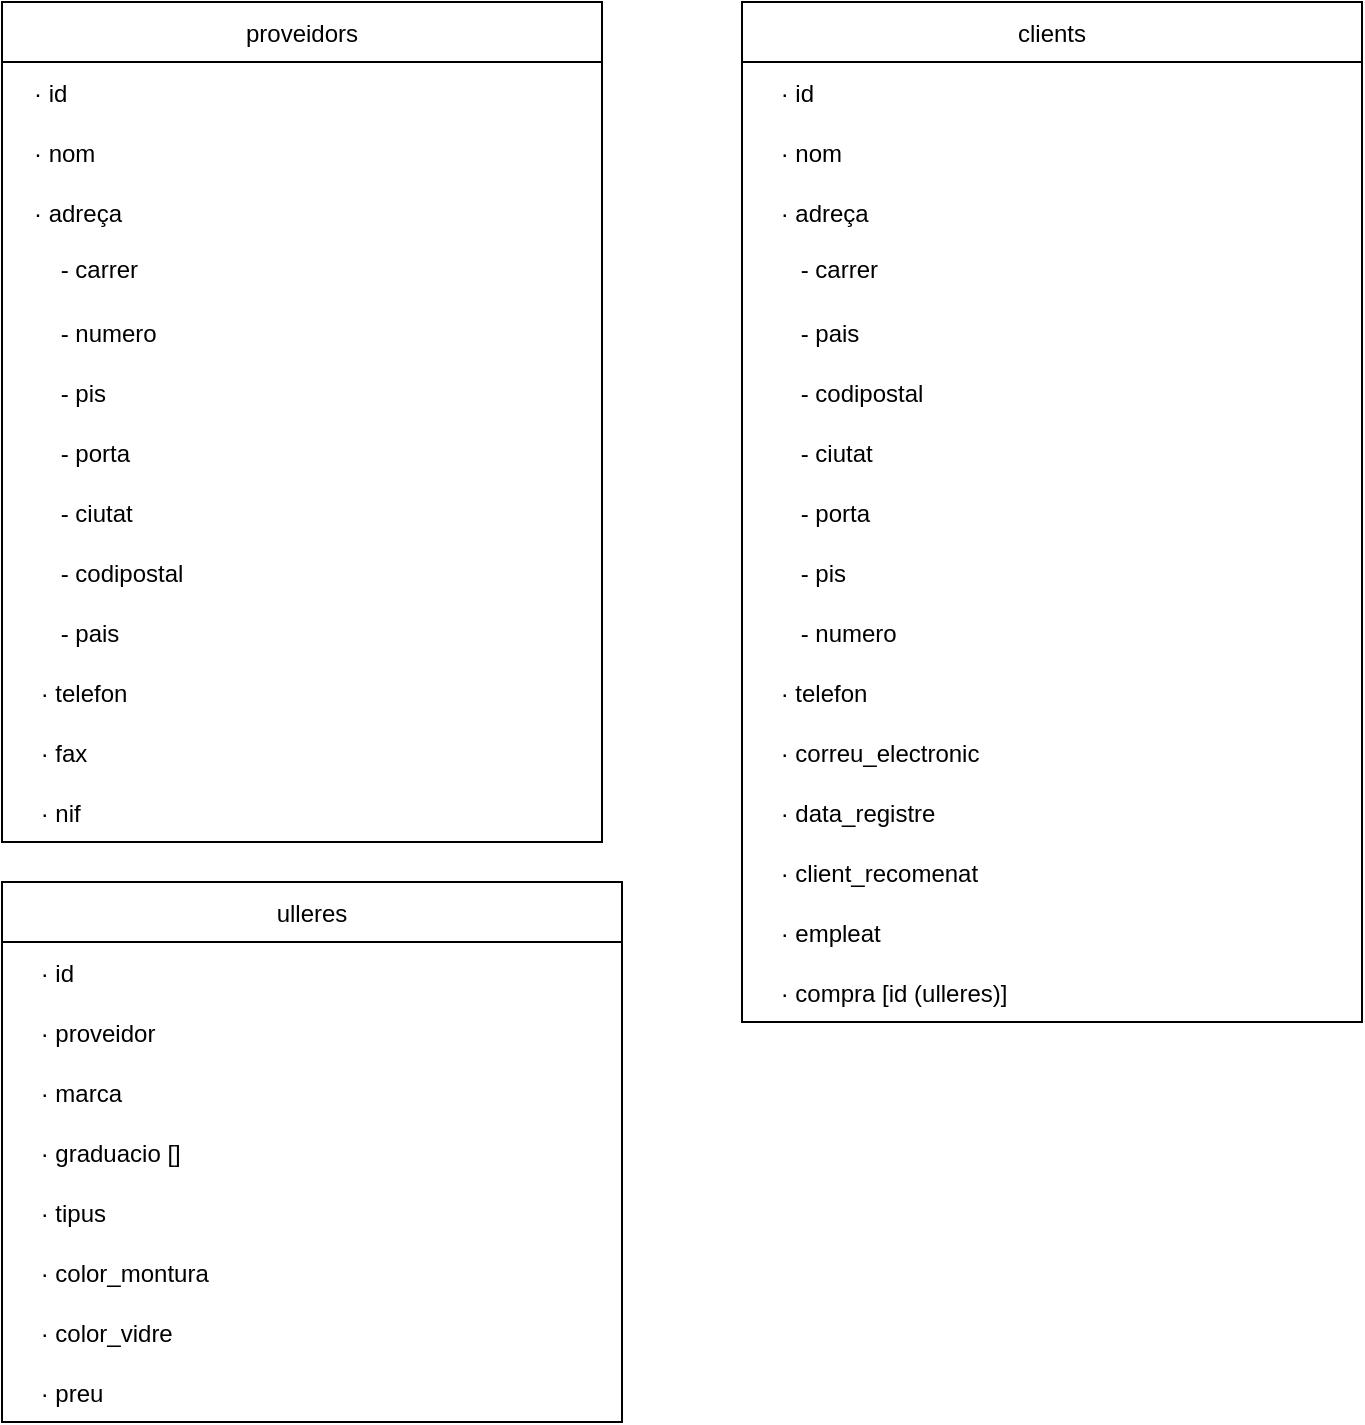 <mxfile version="16.1.2" type="device"><diagram id="uZuOLZRGGxyqzL_tFXV7" name="Page-1"><mxGraphModel dx="946" dy="672" grid="1" gridSize="10" guides="1" tooltips="1" connect="1" arrows="1" fold="1" page="1" pageScale="1" pageWidth="827" pageHeight="1169" math="0" shadow="0"><root><mxCell id="0"/><mxCell id="1" parent="0"/><mxCell id="sTkgsXUXhV6cH6S5fa6j-8" value="proveidors" style="swimlane;fontStyle=0;childLayout=stackLayout;horizontal=1;startSize=30;horizontalStack=0;resizeParent=1;resizeParentMax=0;resizeLast=0;collapsible=1;marginBottom=0;" parent="1" vertex="1"><mxGeometry x="80" y="80" width="300" height="420" as="geometry"><mxRectangle x="80" y="80" width="70" height="30" as="alternateBounds"/></mxGeometry></mxCell><mxCell id="ngydRWTtVWet1sjrc-vS-46" value="   · id" style="text;strokeColor=none;fillColor=none;align=left;verticalAlign=middle;spacingLeft=4;spacingRight=4;overflow=hidden;points=[[0,0.5],[1,0.5]];portConstraint=eastwest;rotatable=0;" vertex="1" parent="sTkgsXUXhV6cH6S5fa6j-8"><mxGeometry y="30" width="300" height="30" as="geometry"/></mxCell><mxCell id="sTkgsXUXhV6cH6S5fa6j-10" value="   · nom" style="text;strokeColor=none;fillColor=none;align=left;verticalAlign=middle;spacingLeft=4;spacingRight=4;overflow=hidden;points=[[0,0.5],[1,0.5]];portConstraint=eastwest;rotatable=0;" parent="sTkgsXUXhV6cH6S5fa6j-8" vertex="1"><mxGeometry y="60" width="300" height="30" as="geometry"/></mxCell><mxCell id="sTkgsXUXhV6cH6S5fa6j-11" value="   · adreça" style="text;strokeColor=none;fillColor=none;align=left;verticalAlign=middle;spacingLeft=4;spacingRight=4;overflow=hidden;points=[[0,0.5],[1,0.5]];portConstraint=eastwest;rotatable=0;" parent="sTkgsXUXhV6cH6S5fa6j-8" vertex="1"><mxGeometry y="90" width="300" height="30" as="geometry"/></mxCell><mxCell id="sTkgsXUXhV6cH6S5fa6j-19" value="       - carrer&#10;" style="text;strokeColor=none;fillColor=none;align=left;verticalAlign=top;spacingLeft=4;spacingRight=4;overflow=hidden;points=[[0,0.5],[1,0.5]];portConstraint=eastwest;rotatable=0;" parent="sTkgsXUXhV6cH6S5fa6j-8" vertex="1"><mxGeometry y="120" width="300" height="30" as="geometry"/></mxCell><mxCell id="sTkgsXUXhV6cH6S5fa6j-20" value="       - numero" style="text;strokeColor=none;fillColor=none;align=left;verticalAlign=middle;spacingLeft=4;spacingRight=4;overflow=hidden;points=[[0,0.5],[1,0.5]];portConstraint=eastwest;rotatable=0;" parent="sTkgsXUXhV6cH6S5fa6j-8" vertex="1"><mxGeometry y="150" width="300" height="30" as="geometry"/></mxCell><mxCell id="sTkgsXUXhV6cH6S5fa6j-21" value="       - pis" style="text;strokeColor=none;fillColor=none;align=left;verticalAlign=middle;spacingLeft=4;spacingRight=4;overflow=hidden;points=[[0,0.5],[1,0.5]];portConstraint=eastwest;rotatable=0;" parent="sTkgsXUXhV6cH6S5fa6j-8" vertex="1"><mxGeometry y="180" width="300" height="30" as="geometry"/></mxCell><mxCell id="sTkgsXUXhV6cH6S5fa6j-22" value="       - porta" style="text;strokeColor=none;fillColor=none;align=left;verticalAlign=middle;spacingLeft=4;spacingRight=4;overflow=hidden;points=[[0,0.5],[1,0.5]];portConstraint=eastwest;rotatable=0;" parent="sTkgsXUXhV6cH6S5fa6j-8" vertex="1"><mxGeometry y="210" width="300" height="30" as="geometry"/></mxCell><mxCell id="sTkgsXUXhV6cH6S5fa6j-23" value="       - ciutat" style="text;strokeColor=none;fillColor=none;align=left;verticalAlign=middle;spacingLeft=4;spacingRight=4;overflow=hidden;points=[[0,0.5],[1,0.5]];portConstraint=eastwest;rotatable=0;" parent="sTkgsXUXhV6cH6S5fa6j-8" vertex="1"><mxGeometry y="240" width="300" height="30" as="geometry"/></mxCell><mxCell id="sTkgsXUXhV6cH6S5fa6j-24" value="       - codipostal" style="text;strokeColor=none;fillColor=none;align=left;verticalAlign=middle;spacingLeft=4;spacingRight=4;overflow=hidden;points=[[0,0.5],[1,0.5]];portConstraint=eastwest;rotatable=0;" parent="sTkgsXUXhV6cH6S5fa6j-8" vertex="1"><mxGeometry y="270" width="300" height="30" as="geometry"/></mxCell><mxCell id="sTkgsXUXhV6cH6S5fa6j-25" value="       - pais" style="text;strokeColor=none;fillColor=none;align=left;verticalAlign=middle;spacingLeft=4;spacingRight=4;overflow=hidden;points=[[0,0.5],[1,0.5]];portConstraint=eastwest;rotatable=0;" parent="sTkgsXUXhV6cH6S5fa6j-8" vertex="1"><mxGeometry y="300" width="300" height="30" as="geometry"/></mxCell><mxCell id="sTkgsXUXhV6cH6S5fa6j-26" value="    · telefon" style="text;strokeColor=none;fillColor=none;align=left;verticalAlign=middle;spacingLeft=4;spacingRight=4;overflow=hidden;points=[[0,0.5],[1,0.5]];portConstraint=eastwest;rotatable=0;" parent="sTkgsXUXhV6cH6S5fa6j-8" vertex="1"><mxGeometry y="330" width="300" height="30" as="geometry"/></mxCell><mxCell id="sTkgsXUXhV6cH6S5fa6j-27" value="    · fax" style="text;strokeColor=none;fillColor=none;align=left;verticalAlign=middle;spacingLeft=4;spacingRight=4;overflow=hidden;points=[[0,0.5],[1,0.5]];portConstraint=eastwest;rotatable=0;" parent="sTkgsXUXhV6cH6S5fa6j-8" vertex="1"><mxGeometry y="360" width="300" height="30" as="geometry"/></mxCell><mxCell id="sTkgsXUXhV6cH6S5fa6j-28" value="    · nif" style="text;strokeColor=none;fillColor=none;align=left;verticalAlign=middle;spacingLeft=4;spacingRight=4;overflow=hidden;points=[[0,0.5],[1,0.5]];portConstraint=eastwest;rotatable=0;" parent="sTkgsXUXhV6cH6S5fa6j-8" vertex="1"><mxGeometry y="390" width="300" height="30" as="geometry"/></mxCell><mxCell id="sTkgsXUXhV6cH6S5fa6j-37" value="clients" style="swimlane;fontStyle=0;childLayout=stackLayout;horizontal=1;startSize=30;horizontalStack=0;resizeParent=1;resizeParentMax=0;resizeLast=0;collapsible=1;marginBottom=0;" parent="1" vertex="1"><mxGeometry x="450" y="80" width="310" height="510" as="geometry"/></mxCell><mxCell id="ngydRWTtVWet1sjrc-vS-48" value="    · id" style="text;strokeColor=none;fillColor=none;align=left;verticalAlign=middle;spacingLeft=4;spacingRight=4;overflow=hidden;points=[[0,0.5],[1,0.5]];portConstraint=eastwest;rotatable=0;" vertex="1" parent="sTkgsXUXhV6cH6S5fa6j-37"><mxGeometry y="30" width="310" height="30" as="geometry"/></mxCell><mxCell id="sTkgsXUXhV6cH6S5fa6j-39" value="    · nom" style="text;strokeColor=none;fillColor=none;align=left;verticalAlign=middle;spacingLeft=4;spacingRight=4;overflow=hidden;points=[[0,0.5],[1,0.5]];portConstraint=eastwest;rotatable=0;" parent="sTkgsXUXhV6cH6S5fa6j-37" vertex="1"><mxGeometry y="60" width="310" height="30" as="geometry"/></mxCell><mxCell id="sTkgsXUXhV6cH6S5fa6j-40" value="    · adreça" style="text;strokeColor=none;fillColor=none;align=left;verticalAlign=middle;spacingLeft=4;spacingRight=4;overflow=hidden;points=[[0,0.5],[1,0.5]];portConstraint=eastwest;rotatable=0;" parent="sTkgsXUXhV6cH6S5fa6j-37" vertex="1"><mxGeometry y="90" width="310" height="30" as="geometry"/></mxCell><mxCell id="ngydRWTtVWet1sjrc-vS-31" value="       - carrer&#10;" style="text;strokeColor=none;fillColor=none;align=left;verticalAlign=top;spacingLeft=4;spacingRight=4;overflow=hidden;points=[[0,0.5],[1,0.5]];portConstraint=eastwest;rotatable=0;" vertex="1" parent="sTkgsXUXhV6cH6S5fa6j-37"><mxGeometry y="120" width="310" height="30" as="geometry"/></mxCell><mxCell id="ngydRWTtVWet1sjrc-vS-37" value="       - pais" style="text;strokeColor=none;fillColor=none;align=left;verticalAlign=middle;spacingLeft=4;spacingRight=4;overflow=hidden;points=[[0,0.5],[1,0.5]];portConstraint=eastwest;rotatable=0;" vertex="1" parent="sTkgsXUXhV6cH6S5fa6j-37"><mxGeometry y="150" width="310" height="30" as="geometry"/></mxCell><mxCell id="ngydRWTtVWet1sjrc-vS-36" value="       - codipostal" style="text;strokeColor=none;fillColor=none;align=left;verticalAlign=middle;spacingLeft=4;spacingRight=4;overflow=hidden;points=[[0,0.5],[1,0.5]];portConstraint=eastwest;rotatable=0;" vertex="1" parent="sTkgsXUXhV6cH6S5fa6j-37"><mxGeometry y="180" width="310" height="30" as="geometry"/></mxCell><mxCell id="ngydRWTtVWet1sjrc-vS-35" value="       - ciutat" style="text;strokeColor=none;fillColor=none;align=left;verticalAlign=middle;spacingLeft=4;spacingRight=4;overflow=hidden;points=[[0,0.5],[1,0.5]];portConstraint=eastwest;rotatable=0;" vertex="1" parent="sTkgsXUXhV6cH6S5fa6j-37"><mxGeometry y="210" width="310" height="30" as="geometry"/></mxCell><mxCell id="ngydRWTtVWet1sjrc-vS-34" value="       - porta" style="text;strokeColor=none;fillColor=none;align=left;verticalAlign=middle;spacingLeft=4;spacingRight=4;overflow=hidden;points=[[0,0.5],[1,0.5]];portConstraint=eastwest;rotatable=0;" vertex="1" parent="sTkgsXUXhV6cH6S5fa6j-37"><mxGeometry y="240" width="310" height="30" as="geometry"/></mxCell><mxCell id="ngydRWTtVWet1sjrc-vS-33" value="       - pis" style="text;strokeColor=none;fillColor=none;align=left;verticalAlign=middle;spacingLeft=4;spacingRight=4;overflow=hidden;points=[[0,0.5],[1,0.5]];portConstraint=eastwest;rotatable=0;" vertex="1" parent="sTkgsXUXhV6cH6S5fa6j-37"><mxGeometry y="270" width="310" height="30" as="geometry"/></mxCell><mxCell id="ngydRWTtVWet1sjrc-vS-32" value="       - numero" style="text;strokeColor=none;fillColor=none;align=left;verticalAlign=middle;spacingLeft=4;spacingRight=4;overflow=hidden;points=[[0,0.5],[1,0.5]];portConstraint=eastwest;rotatable=0;" vertex="1" parent="sTkgsXUXhV6cH6S5fa6j-37"><mxGeometry y="300" width="310" height="30" as="geometry"/></mxCell><mxCell id="ngydRWTtVWet1sjrc-vS-42" value="    · telefon" style="text;strokeColor=none;fillColor=none;align=left;verticalAlign=middle;spacingLeft=4;spacingRight=4;overflow=hidden;points=[[0,0.5],[1,0.5]];portConstraint=eastwest;rotatable=0;" vertex="1" parent="sTkgsXUXhV6cH6S5fa6j-37"><mxGeometry y="330" width="310" height="30" as="geometry"/></mxCell><mxCell id="ngydRWTtVWet1sjrc-vS-43" value="    · correu_electronic" style="text;strokeColor=none;fillColor=none;align=left;verticalAlign=middle;spacingLeft=4;spacingRight=4;overflow=hidden;points=[[0,0.5],[1,0.5]];portConstraint=eastwest;rotatable=0;" vertex="1" parent="sTkgsXUXhV6cH6S5fa6j-37"><mxGeometry y="360" width="310" height="30" as="geometry"/></mxCell><mxCell id="ngydRWTtVWet1sjrc-vS-45" value="    · data_registre" style="text;strokeColor=none;fillColor=none;align=left;verticalAlign=middle;spacingLeft=4;spacingRight=4;overflow=hidden;points=[[0,0.5],[1,0.5]];portConstraint=eastwest;rotatable=0;" vertex="1" parent="sTkgsXUXhV6cH6S5fa6j-37"><mxGeometry y="390" width="310" height="30" as="geometry"/></mxCell><mxCell id="ngydRWTtVWet1sjrc-vS-44" value="    · client_recomenat" style="text;strokeColor=none;fillColor=none;align=left;verticalAlign=middle;spacingLeft=4;spacingRight=4;overflow=hidden;points=[[0,0.5],[1,0.5]];portConstraint=eastwest;rotatable=0;" vertex="1" parent="sTkgsXUXhV6cH6S5fa6j-37"><mxGeometry y="420" width="310" height="30" as="geometry"/></mxCell><mxCell id="ngydRWTtVWet1sjrc-vS-38" value="    · empleat" style="text;strokeColor=none;fillColor=none;align=left;verticalAlign=middle;spacingLeft=4;spacingRight=4;overflow=hidden;points=[[0,0.5],[1,0.5]];portConstraint=eastwest;rotatable=0;" vertex="1" parent="sTkgsXUXhV6cH6S5fa6j-37"><mxGeometry y="450" width="310" height="30" as="geometry"/></mxCell><mxCell id="ngydRWTtVWet1sjrc-vS-50" value="    · compra [id (ulleres)]" style="text;strokeColor=none;fillColor=none;align=left;verticalAlign=middle;spacingLeft=4;spacingRight=4;overflow=hidden;points=[[0,0.5],[1,0.5]];portConstraint=eastwest;rotatable=0;" vertex="1" parent="sTkgsXUXhV6cH6S5fa6j-37"><mxGeometry y="480" width="310" height="30" as="geometry"/></mxCell><mxCell id="ngydRWTtVWet1sjrc-vS-1" value="ulleres" style="swimlane;fontStyle=0;childLayout=stackLayout;horizontal=1;startSize=30;horizontalStack=0;resizeParent=1;resizeParentMax=0;resizeLast=0;collapsible=1;marginBottom=0;" vertex="1" parent="1"><mxGeometry x="80" y="520" width="310" height="270" as="geometry"><mxRectangle x="80" y="80" width="70" height="30" as="alternateBounds"/></mxGeometry></mxCell><mxCell id="ngydRWTtVWet1sjrc-vS-47" value="    · id" style="text;strokeColor=none;fillColor=none;align=left;verticalAlign=middle;spacingLeft=4;spacingRight=4;overflow=hidden;points=[[0,0.5],[1,0.5]];portConstraint=eastwest;rotatable=0;" vertex="1" parent="ngydRWTtVWet1sjrc-vS-1"><mxGeometry y="30" width="310" height="30" as="geometry"/></mxCell><mxCell id="ngydRWTtVWet1sjrc-vS-22" value="    · proveidor" style="text;strokeColor=none;fillColor=none;align=left;verticalAlign=middle;spacingLeft=4;spacingRight=4;overflow=hidden;points=[[0,0.5],[1,0.5]];portConstraint=eastwest;rotatable=0;" vertex="1" parent="ngydRWTtVWet1sjrc-vS-1"><mxGeometry y="60" width="310" height="30" as="geometry"/></mxCell><mxCell id="ngydRWTtVWet1sjrc-vS-16" value="    · marca" style="text;strokeColor=none;fillColor=none;align=left;verticalAlign=middle;spacingLeft=4;spacingRight=4;overflow=hidden;points=[[0,0.5],[1,0.5]];portConstraint=eastwest;rotatable=0;" vertex="1" parent="ngydRWTtVWet1sjrc-vS-1"><mxGeometry y="90" width="310" height="30" as="geometry"/></mxCell><mxCell id="ngydRWTtVWet1sjrc-vS-17" value="    · graduacio []" style="text;strokeColor=none;fillColor=none;align=left;verticalAlign=middle;spacingLeft=4;spacingRight=4;overflow=hidden;points=[[0,0.5],[1,0.5]];portConstraint=eastwest;rotatable=0;" vertex="1" parent="ngydRWTtVWet1sjrc-vS-1"><mxGeometry y="120" width="310" height="30" as="geometry"/></mxCell><mxCell id="ngydRWTtVWet1sjrc-vS-18" value="    · tipus" style="text;strokeColor=none;fillColor=none;align=left;verticalAlign=middle;spacingLeft=4;spacingRight=4;overflow=hidden;points=[[0,0.5],[1,0.5]];portConstraint=eastwest;rotatable=0;" vertex="1" parent="ngydRWTtVWet1sjrc-vS-1"><mxGeometry y="150" width="310" height="30" as="geometry"/></mxCell><mxCell id="ngydRWTtVWet1sjrc-vS-19" value="    · color_montura" style="text;strokeColor=none;fillColor=none;align=left;verticalAlign=middle;spacingLeft=4;spacingRight=4;overflow=hidden;points=[[0,0.5],[1,0.5]];portConstraint=eastwest;rotatable=0;" vertex="1" parent="ngydRWTtVWet1sjrc-vS-1"><mxGeometry y="180" width="310" height="30" as="geometry"/></mxCell><mxCell id="ngydRWTtVWet1sjrc-vS-20" value="    · color_vidre" style="text;strokeColor=none;fillColor=none;align=left;verticalAlign=middle;spacingLeft=4;spacingRight=4;overflow=hidden;points=[[0,0.5],[1,0.5]];portConstraint=eastwest;rotatable=0;" vertex="1" parent="ngydRWTtVWet1sjrc-vS-1"><mxGeometry y="210" width="310" height="30" as="geometry"/></mxCell><mxCell id="ngydRWTtVWet1sjrc-vS-21" value="    · preu" style="text;strokeColor=none;fillColor=none;align=left;verticalAlign=middle;spacingLeft=4;spacingRight=4;overflow=hidden;points=[[0,0.5],[1,0.5]];portConstraint=eastwest;rotatable=0;" vertex="1" parent="ngydRWTtVWet1sjrc-vS-1"><mxGeometry y="240" width="310" height="30" as="geometry"/></mxCell></root></mxGraphModel></diagram></mxfile>